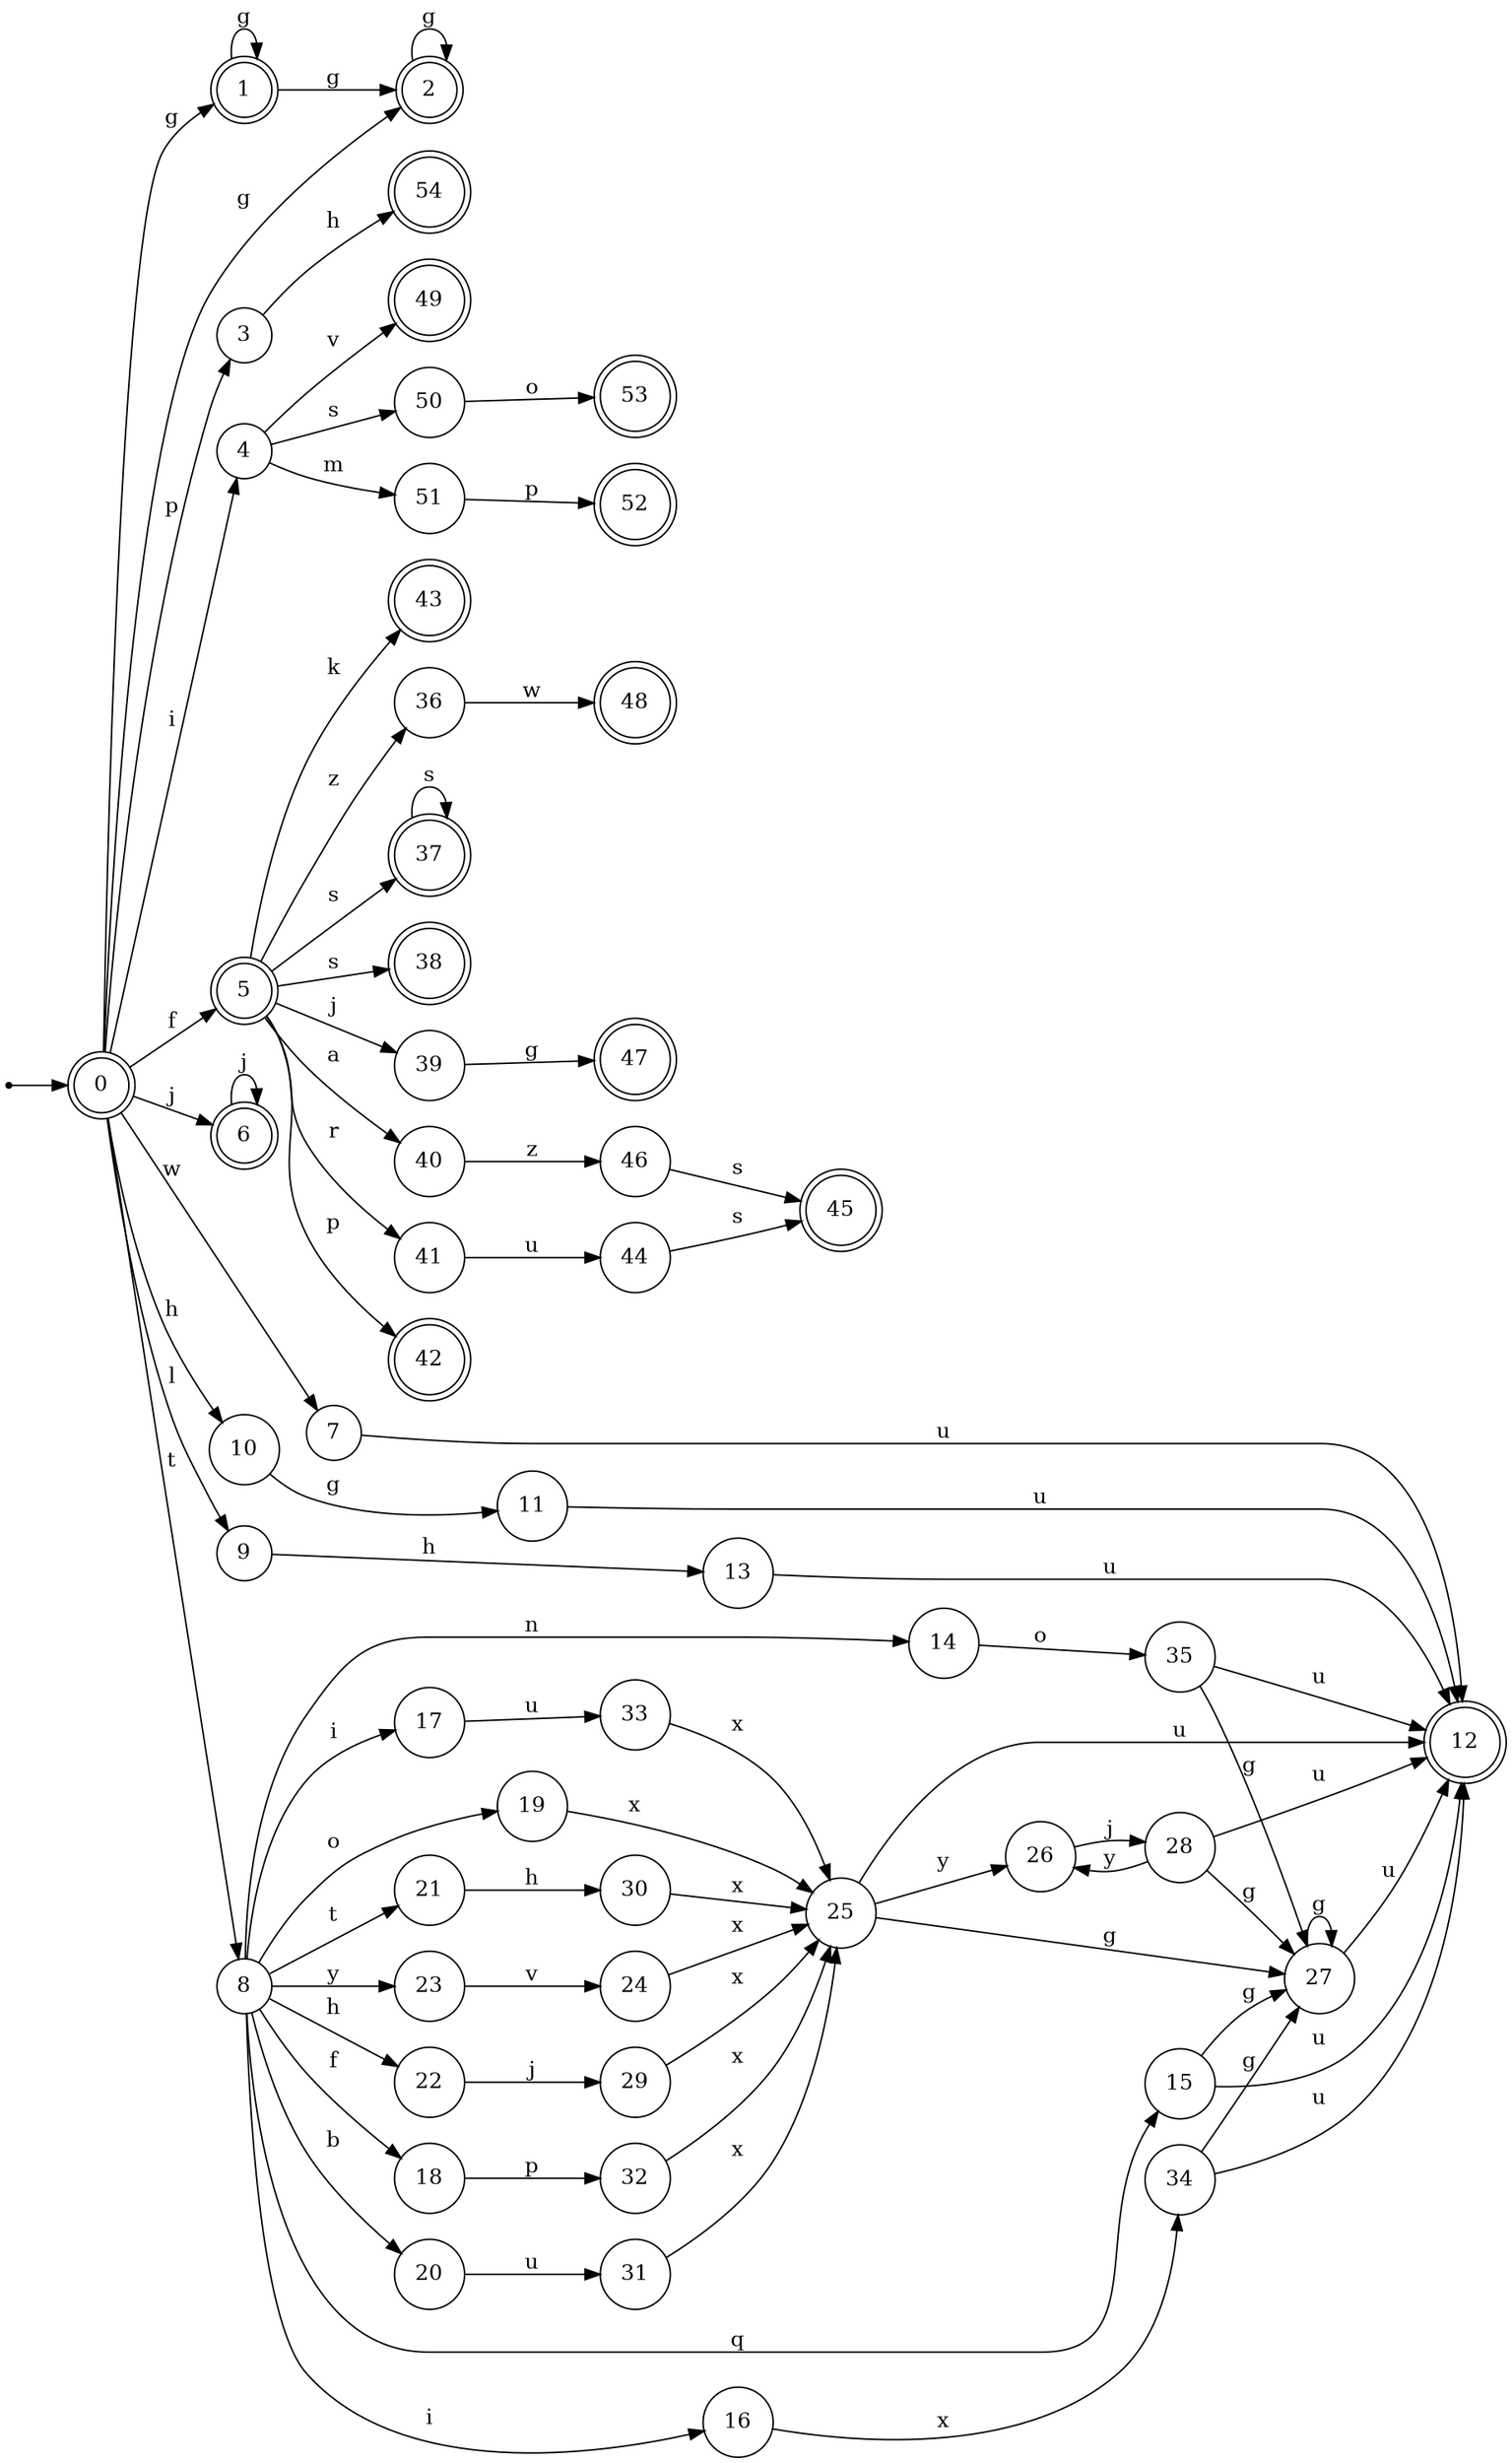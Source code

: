 digraph finite_state_machine {
rankdir=LR;
size="20,20";
node [shape = point]; "dummy0"
node [shape = doublecircle]; "0";"dummy0" -> "0";
node [shape = doublecircle]; "1";node [shape = doublecircle]; "2";node [shape = circle]; "3";
node [shape = circle]; "4";
node [shape = doublecircle]; "5";node [shape = doublecircle]; "6";node [shape = circle]; "7";
node [shape = circle]; "8";
node [shape = circle]; "9";
node [shape = circle]; "10";
node [shape = circle]; "11";
node [shape = doublecircle]; "12";node [shape = circle]; "13";
node [shape = circle]; "14";
node [shape = circle]; "15";
node [shape = circle]; "16";
node [shape = circle]; "17";
node [shape = circle]; "18";
node [shape = circle]; "19";
node [shape = circle]; "20";
node [shape = circle]; "21";
node [shape = circle]; "22";
node [shape = circle]; "23";
node [shape = circle]; "24";
node [shape = circle]; "25";
node [shape = circle]; "26";
node [shape = circle]; "27";
node [shape = circle]; "28";
node [shape = circle]; "29";
node [shape = circle]; "30";
node [shape = circle]; "31";
node [shape = circle]; "32";
node [shape = circle]; "33";
node [shape = circle]; "34";
node [shape = circle]; "35";
node [shape = circle]; "36";
node [shape = doublecircle]; "37";node [shape = doublecircle]; "38";node [shape = circle]; "39";
node [shape = circle]; "40";
node [shape = circle]; "41";
node [shape = doublecircle]; "42";node [shape = doublecircle]; "43";node [shape = circle]; "44";
node [shape = doublecircle]; "45";node [shape = circle]; "46";
node [shape = doublecircle]; "47";node [shape = doublecircle]; "48";node [shape = doublecircle]; "49";node [shape = circle]; "50";
node [shape = circle]; "51";
node [shape = doublecircle]; "52";node [shape = doublecircle]; "53";node [shape = doublecircle]; "54";"0" -> "1" [label = "g"];
 "0" -> "2" [label = "g"];
 "0" -> "3" [label = "p"];
 "0" -> "4" [label = "i"];
 "0" -> "5" [label = "f"];
 "0" -> "6" [label = "j"];
 "0" -> "7" [label = "w"];
 "0" -> "8" [label = "t"];
 "0" -> "9" [label = "l"];
 "0" -> "10" [label = "h"];
 "10" -> "11" [label = "g"];
 "11" -> "12" [label = "u"];
 "9" -> "13" [label = "h"];
 "13" -> "12" [label = "u"];
 "8" -> "14" [label = "n"];
 "8" -> "15" [label = "q"];
 "8" -> "16" [label = "i"];
 "8" -> "17" [label = "i"];
 "8" -> "18" [label = "f"];
 "8" -> "19" [label = "o"];
 "8" -> "20" [label = "b"];
 "8" -> "21" [label = "t"];
 "8" -> "22" [label = "h"];
 "8" -> "23" [label = "y"];
 "23" -> "24" [label = "v"];
 "24" -> "25" [label = "x"];
 "25" -> "26" [label = "y"];
 "25" -> "27" [label = "g"];
 "25" -> "12" [label = "u"];
 "27" -> "27" [label = "g"];
 "27" -> "12" [label = "u"];
 "26" -> "28" [label = "j"];
 "28" -> "26" [label = "y"];
 "28" -> "27" [label = "g"];
 "28" -> "12" [label = "u"];
 "22" -> "29" [label = "j"];
 "29" -> "25" [label = "x"];
 "21" -> "30" [label = "h"];
 "30" -> "25" [label = "x"];
 "20" -> "31" [label = "u"];
 "31" -> "25" [label = "x"];
 "19" -> "25" [label = "x"];
 "18" -> "32" [label = "p"];
 "32" -> "25" [label = "x"];
 "17" -> "33" [label = "u"];
 "33" -> "25" [label = "x"];
 "16" -> "34" [label = "x"];
 "34" -> "27" [label = "g"];
 "34" -> "12" [label = "u"];
 "15" -> "27" [label = "g"];
 "15" -> "12" [label = "u"];
 "14" -> "35" [label = "o"];
 "35" -> "27" [label = "g"];
 "35" -> "12" [label = "u"];
 "7" -> "12" [label = "u"];
 "6" -> "6" [label = "j"];
 "5" -> "36" [label = "z"];
 "5" -> "37" [label = "s"];
 "5" -> "38" [label = "s"];
 "5" -> "39" [label = "j"];
 "5" -> "40" [label = "a"];
 "5" -> "41" [label = "r"];
 "5" -> "42" [label = "p"];
 "5" -> "43" [label = "k"];
 "41" -> "44" [label = "u"];
 "44" -> "45" [label = "s"];
 "40" -> "46" [label = "z"];
 "46" -> "45" [label = "s"];
 "39" -> "47" [label = "g"];
 "37" -> "37" [label = "s"];
 "36" -> "48" [label = "w"];
 "4" -> "49" [label = "v"];
 "4" -> "50" [label = "s"];
 "4" -> "51" [label = "m"];
 "51" -> "52" [label = "p"];
 "50" -> "53" [label = "o"];
 "3" -> "54" [label = "h"];
 "2" -> "2" [label = "g"];
 "1" -> "1" [label = "g"];
 "1" -> "2" [label = "g"];
 }
